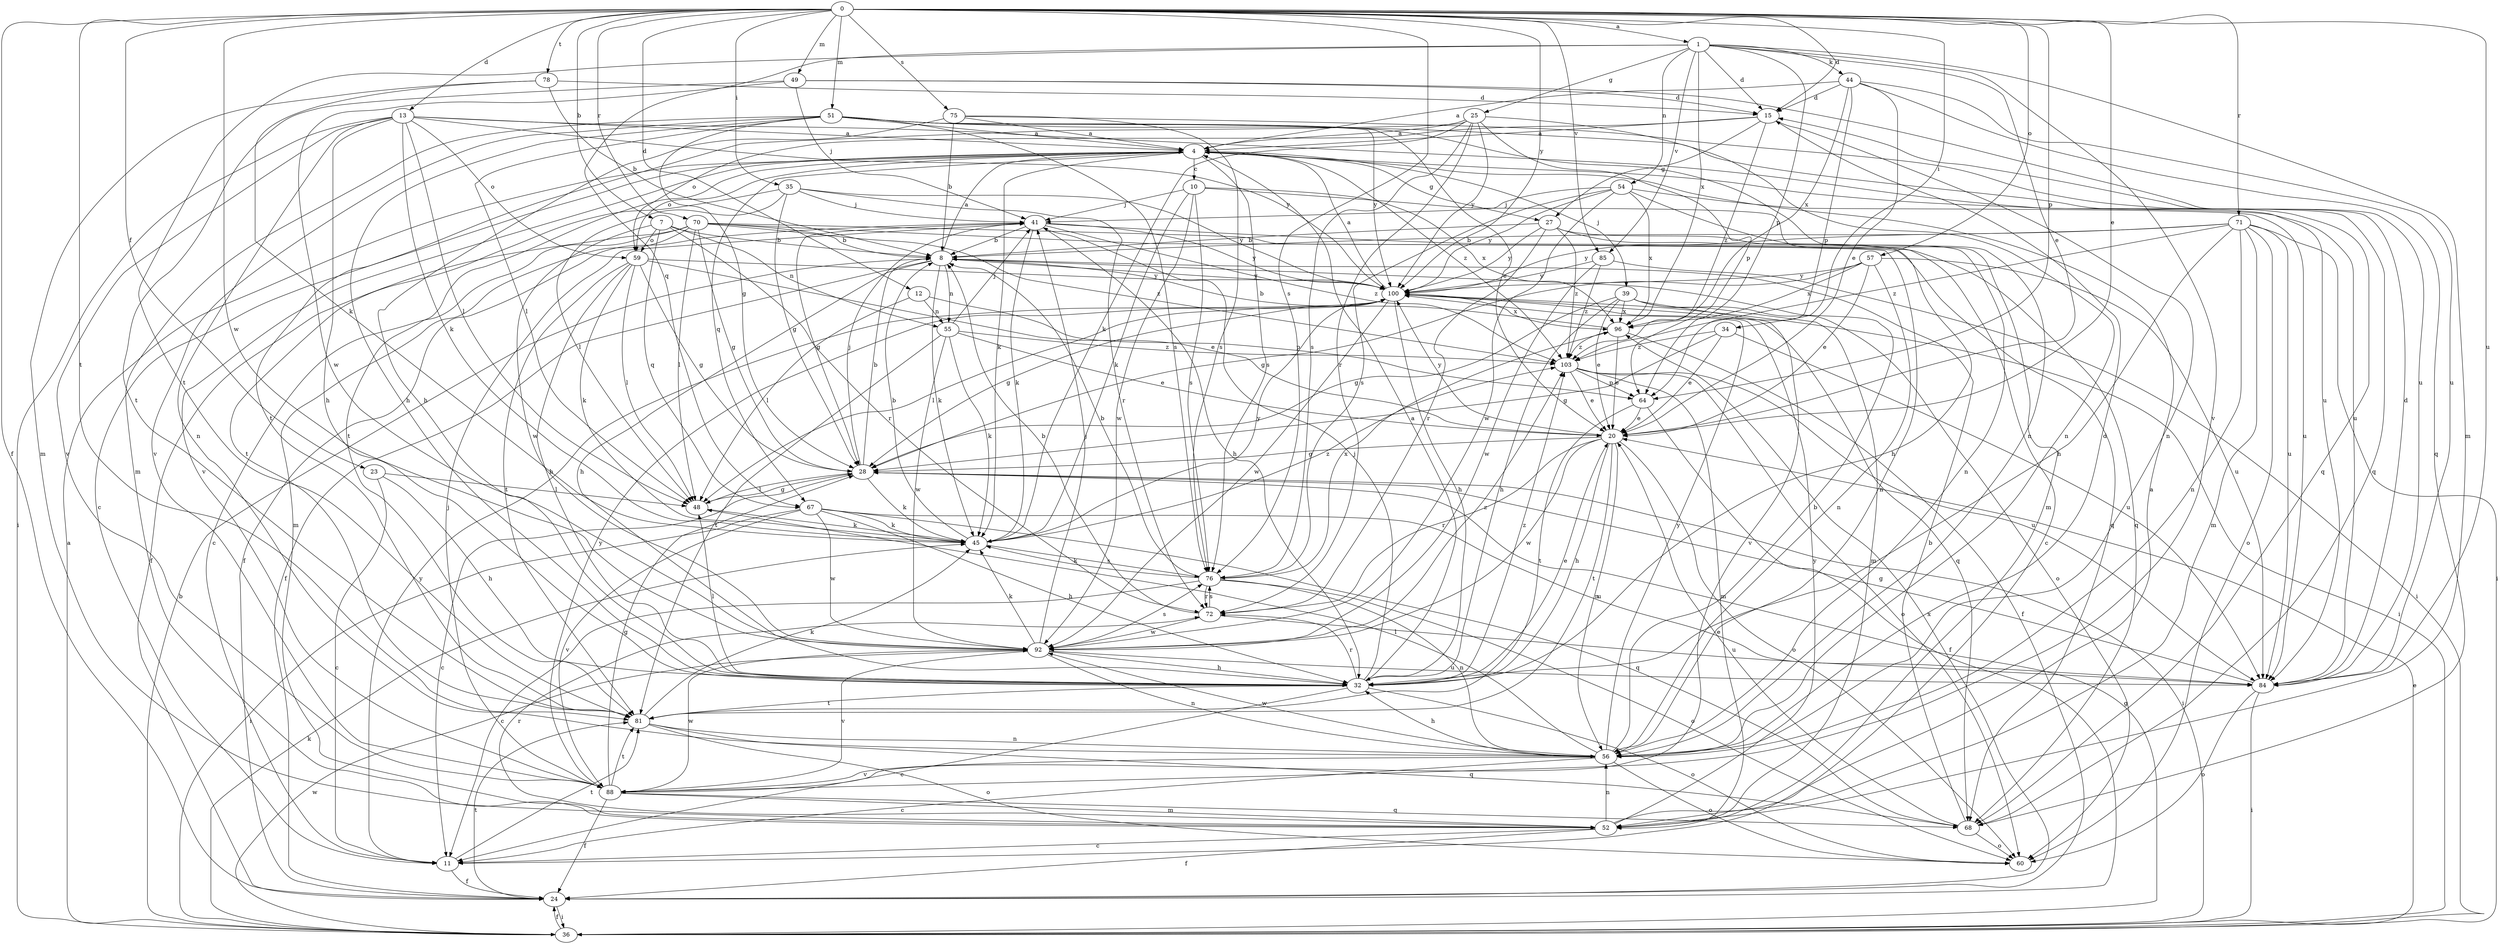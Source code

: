 strict digraph  {
0;
1;
4;
7;
8;
10;
11;
12;
13;
15;
20;
23;
24;
25;
27;
28;
32;
34;
35;
36;
39;
41;
44;
45;
48;
49;
51;
52;
54;
55;
56;
57;
59;
60;
64;
67;
68;
70;
71;
72;
75;
76;
78;
81;
84;
85;
88;
92;
96;
100;
103;
0 -> 1  [label=a];
0 -> 7  [label=b];
0 -> 12  [label=d];
0 -> 13  [label=d];
0 -> 15  [label=d];
0 -> 20  [label=e];
0 -> 23  [label=f];
0 -> 24  [label=f];
0 -> 34  [label=i];
0 -> 35  [label=i];
0 -> 49  [label=m];
0 -> 51  [label=m];
0 -> 57  [label=o];
0 -> 64  [label=p];
0 -> 70  [label=r];
0 -> 71  [label=r];
0 -> 75  [label=s];
0 -> 76  [label=s];
0 -> 78  [label=t];
0 -> 81  [label=t];
0 -> 84  [label=u];
0 -> 85  [label=v];
0 -> 92  [label=w];
0 -> 100  [label=y];
1 -> 15  [label=d];
1 -> 20  [label=e];
1 -> 25  [label=g];
1 -> 44  [label=k];
1 -> 52  [label=m];
1 -> 54  [label=n];
1 -> 64  [label=p];
1 -> 67  [label=q];
1 -> 81  [label=t];
1 -> 85  [label=v];
1 -> 88  [label=v];
1 -> 96  [label=x];
4 -> 10  [label=c];
4 -> 11  [label=c];
4 -> 27  [label=g];
4 -> 39  [label=j];
4 -> 45  [label=k];
4 -> 59  [label=o];
4 -> 67  [label=q];
4 -> 76  [label=s];
4 -> 81  [label=t];
4 -> 84  [label=u];
4 -> 88  [label=v];
4 -> 103  [label=z];
7 -> 8  [label=b];
7 -> 55  [label=n];
7 -> 59  [label=o];
7 -> 67  [label=q];
7 -> 72  [label=r];
7 -> 92  [label=w];
8 -> 4  [label=a];
8 -> 24  [label=f];
8 -> 32  [label=h];
8 -> 45  [label=k];
8 -> 55  [label=n];
8 -> 100  [label=y];
10 -> 41  [label=j];
10 -> 45  [label=k];
10 -> 52  [label=m];
10 -> 76  [label=s];
10 -> 92  [label=w];
10 -> 96  [label=x];
11 -> 24  [label=f];
11 -> 81  [label=t];
11 -> 100  [label=y];
12 -> 48  [label=l];
12 -> 55  [label=n];
12 -> 64  [label=p];
13 -> 4  [label=a];
13 -> 32  [label=h];
13 -> 36  [label=i];
13 -> 45  [label=k];
13 -> 48  [label=l];
13 -> 56  [label=n];
13 -> 59  [label=o];
13 -> 84  [label=u];
13 -> 88  [label=v];
13 -> 100  [label=y];
15 -> 4  [label=a];
15 -> 27  [label=g];
15 -> 56  [label=n];
15 -> 59  [label=o];
15 -> 103  [label=z];
20 -> 28  [label=g];
20 -> 32  [label=h];
20 -> 56  [label=n];
20 -> 60  [label=o];
20 -> 72  [label=r];
20 -> 81  [label=t];
20 -> 92  [label=w];
20 -> 100  [label=y];
23 -> 11  [label=c];
23 -> 32  [label=h];
23 -> 48  [label=l];
24 -> 36  [label=i];
24 -> 81  [label=t];
24 -> 96  [label=x];
25 -> 4  [label=a];
25 -> 45  [label=k];
25 -> 56  [label=n];
25 -> 64  [label=p];
25 -> 72  [label=r];
25 -> 76  [label=s];
25 -> 81  [label=t];
25 -> 100  [label=y];
27 -> 8  [label=b];
27 -> 11  [label=c];
27 -> 32  [label=h];
27 -> 72  [label=r];
27 -> 100  [label=y];
27 -> 103  [label=z];
28 -> 8  [label=b];
28 -> 11  [label=c];
28 -> 36  [label=i];
28 -> 41  [label=j];
28 -> 45  [label=k];
28 -> 48  [label=l];
32 -> 4  [label=a];
32 -> 11  [label=c];
32 -> 20  [label=e];
32 -> 41  [label=j];
32 -> 48  [label=l];
32 -> 60  [label=o];
32 -> 72  [label=r];
32 -> 81  [label=t];
32 -> 103  [label=z];
34 -> 20  [label=e];
34 -> 28  [label=g];
34 -> 84  [label=u];
34 -> 103  [label=z];
35 -> 28  [label=g];
35 -> 41  [label=j];
35 -> 48  [label=l];
35 -> 72  [label=r];
35 -> 81  [label=t];
35 -> 100  [label=y];
36 -> 4  [label=a];
36 -> 8  [label=b];
36 -> 20  [label=e];
36 -> 24  [label=f];
36 -> 28  [label=g];
36 -> 45  [label=k];
36 -> 92  [label=w];
39 -> 20  [label=e];
39 -> 28  [label=g];
39 -> 32  [label=h];
39 -> 52  [label=m];
39 -> 60  [label=o];
39 -> 88  [label=v];
39 -> 96  [label=x];
41 -> 8  [label=b];
41 -> 24  [label=f];
41 -> 28  [label=g];
41 -> 32  [label=h];
41 -> 45  [label=k];
41 -> 68  [label=q];
41 -> 100  [label=y];
41 -> 103  [label=z];
44 -> 4  [label=a];
44 -> 15  [label=d];
44 -> 20  [label=e];
44 -> 64  [label=p];
44 -> 68  [label=q];
44 -> 84  [label=u];
44 -> 96  [label=x];
45 -> 8  [label=b];
45 -> 76  [label=s];
45 -> 100  [label=y];
45 -> 103  [label=z];
48 -> 28  [label=g];
48 -> 45  [label=k];
49 -> 15  [label=d];
49 -> 41  [label=j];
49 -> 81  [label=t];
49 -> 84  [label=u];
49 -> 92  [label=w];
51 -> 4  [label=a];
51 -> 20  [label=e];
51 -> 28  [label=g];
51 -> 32  [label=h];
51 -> 48  [label=l];
51 -> 52  [label=m];
51 -> 56  [label=n];
51 -> 68  [label=q];
51 -> 76  [label=s];
51 -> 88  [label=v];
51 -> 100  [label=y];
52 -> 4  [label=a];
52 -> 11  [label=c];
52 -> 24  [label=f];
52 -> 56  [label=n];
52 -> 72  [label=r];
52 -> 100  [label=y];
54 -> 41  [label=j];
54 -> 56  [label=n];
54 -> 76  [label=s];
54 -> 84  [label=u];
54 -> 92  [label=w];
54 -> 96  [label=x];
54 -> 100  [label=y];
55 -> 20  [label=e];
55 -> 41  [label=j];
55 -> 45  [label=k];
55 -> 81  [label=t];
55 -> 92  [label=w];
55 -> 103  [label=z];
56 -> 8  [label=b];
56 -> 11  [label=c];
56 -> 15  [label=d];
56 -> 32  [label=h];
56 -> 48  [label=l];
56 -> 60  [label=o];
56 -> 88  [label=v];
56 -> 92  [label=w];
56 -> 100  [label=y];
57 -> 20  [label=e];
57 -> 28  [label=g];
57 -> 56  [label=n];
57 -> 84  [label=u];
57 -> 96  [label=x];
57 -> 100  [label=y];
59 -> 20  [label=e];
59 -> 28  [label=g];
59 -> 32  [label=h];
59 -> 45  [label=k];
59 -> 48  [label=l];
59 -> 81  [label=t];
59 -> 100  [label=y];
64 -> 20  [label=e];
64 -> 24  [label=f];
64 -> 81  [label=t];
67 -> 32  [label=h];
67 -> 36  [label=i];
67 -> 45  [label=k];
67 -> 68  [label=q];
67 -> 84  [label=u];
67 -> 88  [label=v];
67 -> 92  [label=w];
68 -> 8  [label=b];
68 -> 20  [label=e];
68 -> 60  [label=o];
70 -> 8  [label=b];
70 -> 11  [label=c];
70 -> 24  [label=f];
70 -> 28  [label=g];
70 -> 48  [label=l];
70 -> 52  [label=m];
70 -> 56  [label=n];
70 -> 68  [label=q];
70 -> 103  [label=z];
71 -> 8  [label=b];
71 -> 32  [label=h];
71 -> 36  [label=i];
71 -> 52  [label=m];
71 -> 56  [label=n];
71 -> 60  [label=o];
71 -> 84  [label=u];
71 -> 100  [label=y];
71 -> 103  [label=z];
72 -> 8  [label=b];
72 -> 76  [label=s];
72 -> 84  [label=u];
72 -> 92  [label=w];
75 -> 4  [label=a];
75 -> 8  [label=b];
75 -> 32  [label=h];
75 -> 68  [label=q];
75 -> 76  [label=s];
76 -> 8  [label=b];
76 -> 11  [label=c];
76 -> 45  [label=k];
76 -> 56  [label=n];
76 -> 60  [label=o];
76 -> 72  [label=r];
76 -> 96  [label=x];
78 -> 8  [label=b];
78 -> 15  [label=d];
78 -> 45  [label=k];
78 -> 52  [label=m];
81 -> 45  [label=k];
81 -> 56  [label=n];
81 -> 60  [label=o];
81 -> 68  [label=q];
84 -> 15  [label=d];
84 -> 28  [label=g];
84 -> 36  [label=i];
84 -> 60  [label=o];
85 -> 36  [label=i];
85 -> 92  [label=w];
85 -> 100  [label=y];
85 -> 103  [label=z];
88 -> 24  [label=f];
88 -> 28  [label=g];
88 -> 41  [label=j];
88 -> 52  [label=m];
88 -> 68  [label=q];
88 -> 81  [label=t];
88 -> 92  [label=w];
88 -> 100  [label=y];
92 -> 32  [label=h];
92 -> 41  [label=j];
92 -> 45  [label=k];
92 -> 56  [label=n];
92 -> 76  [label=s];
92 -> 84  [label=u];
92 -> 88  [label=v];
92 -> 103  [label=z];
96 -> 8  [label=b];
96 -> 20  [label=e];
96 -> 24  [label=f];
96 -> 103  [label=z];
100 -> 4  [label=a];
100 -> 28  [label=g];
100 -> 32  [label=h];
100 -> 36  [label=i];
100 -> 48  [label=l];
100 -> 68  [label=q];
100 -> 92  [label=w];
100 -> 96  [label=x];
103 -> 20  [label=e];
103 -> 52  [label=m];
103 -> 60  [label=o];
103 -> 64  [label=p];
103 -> 84  [label=u];
}
